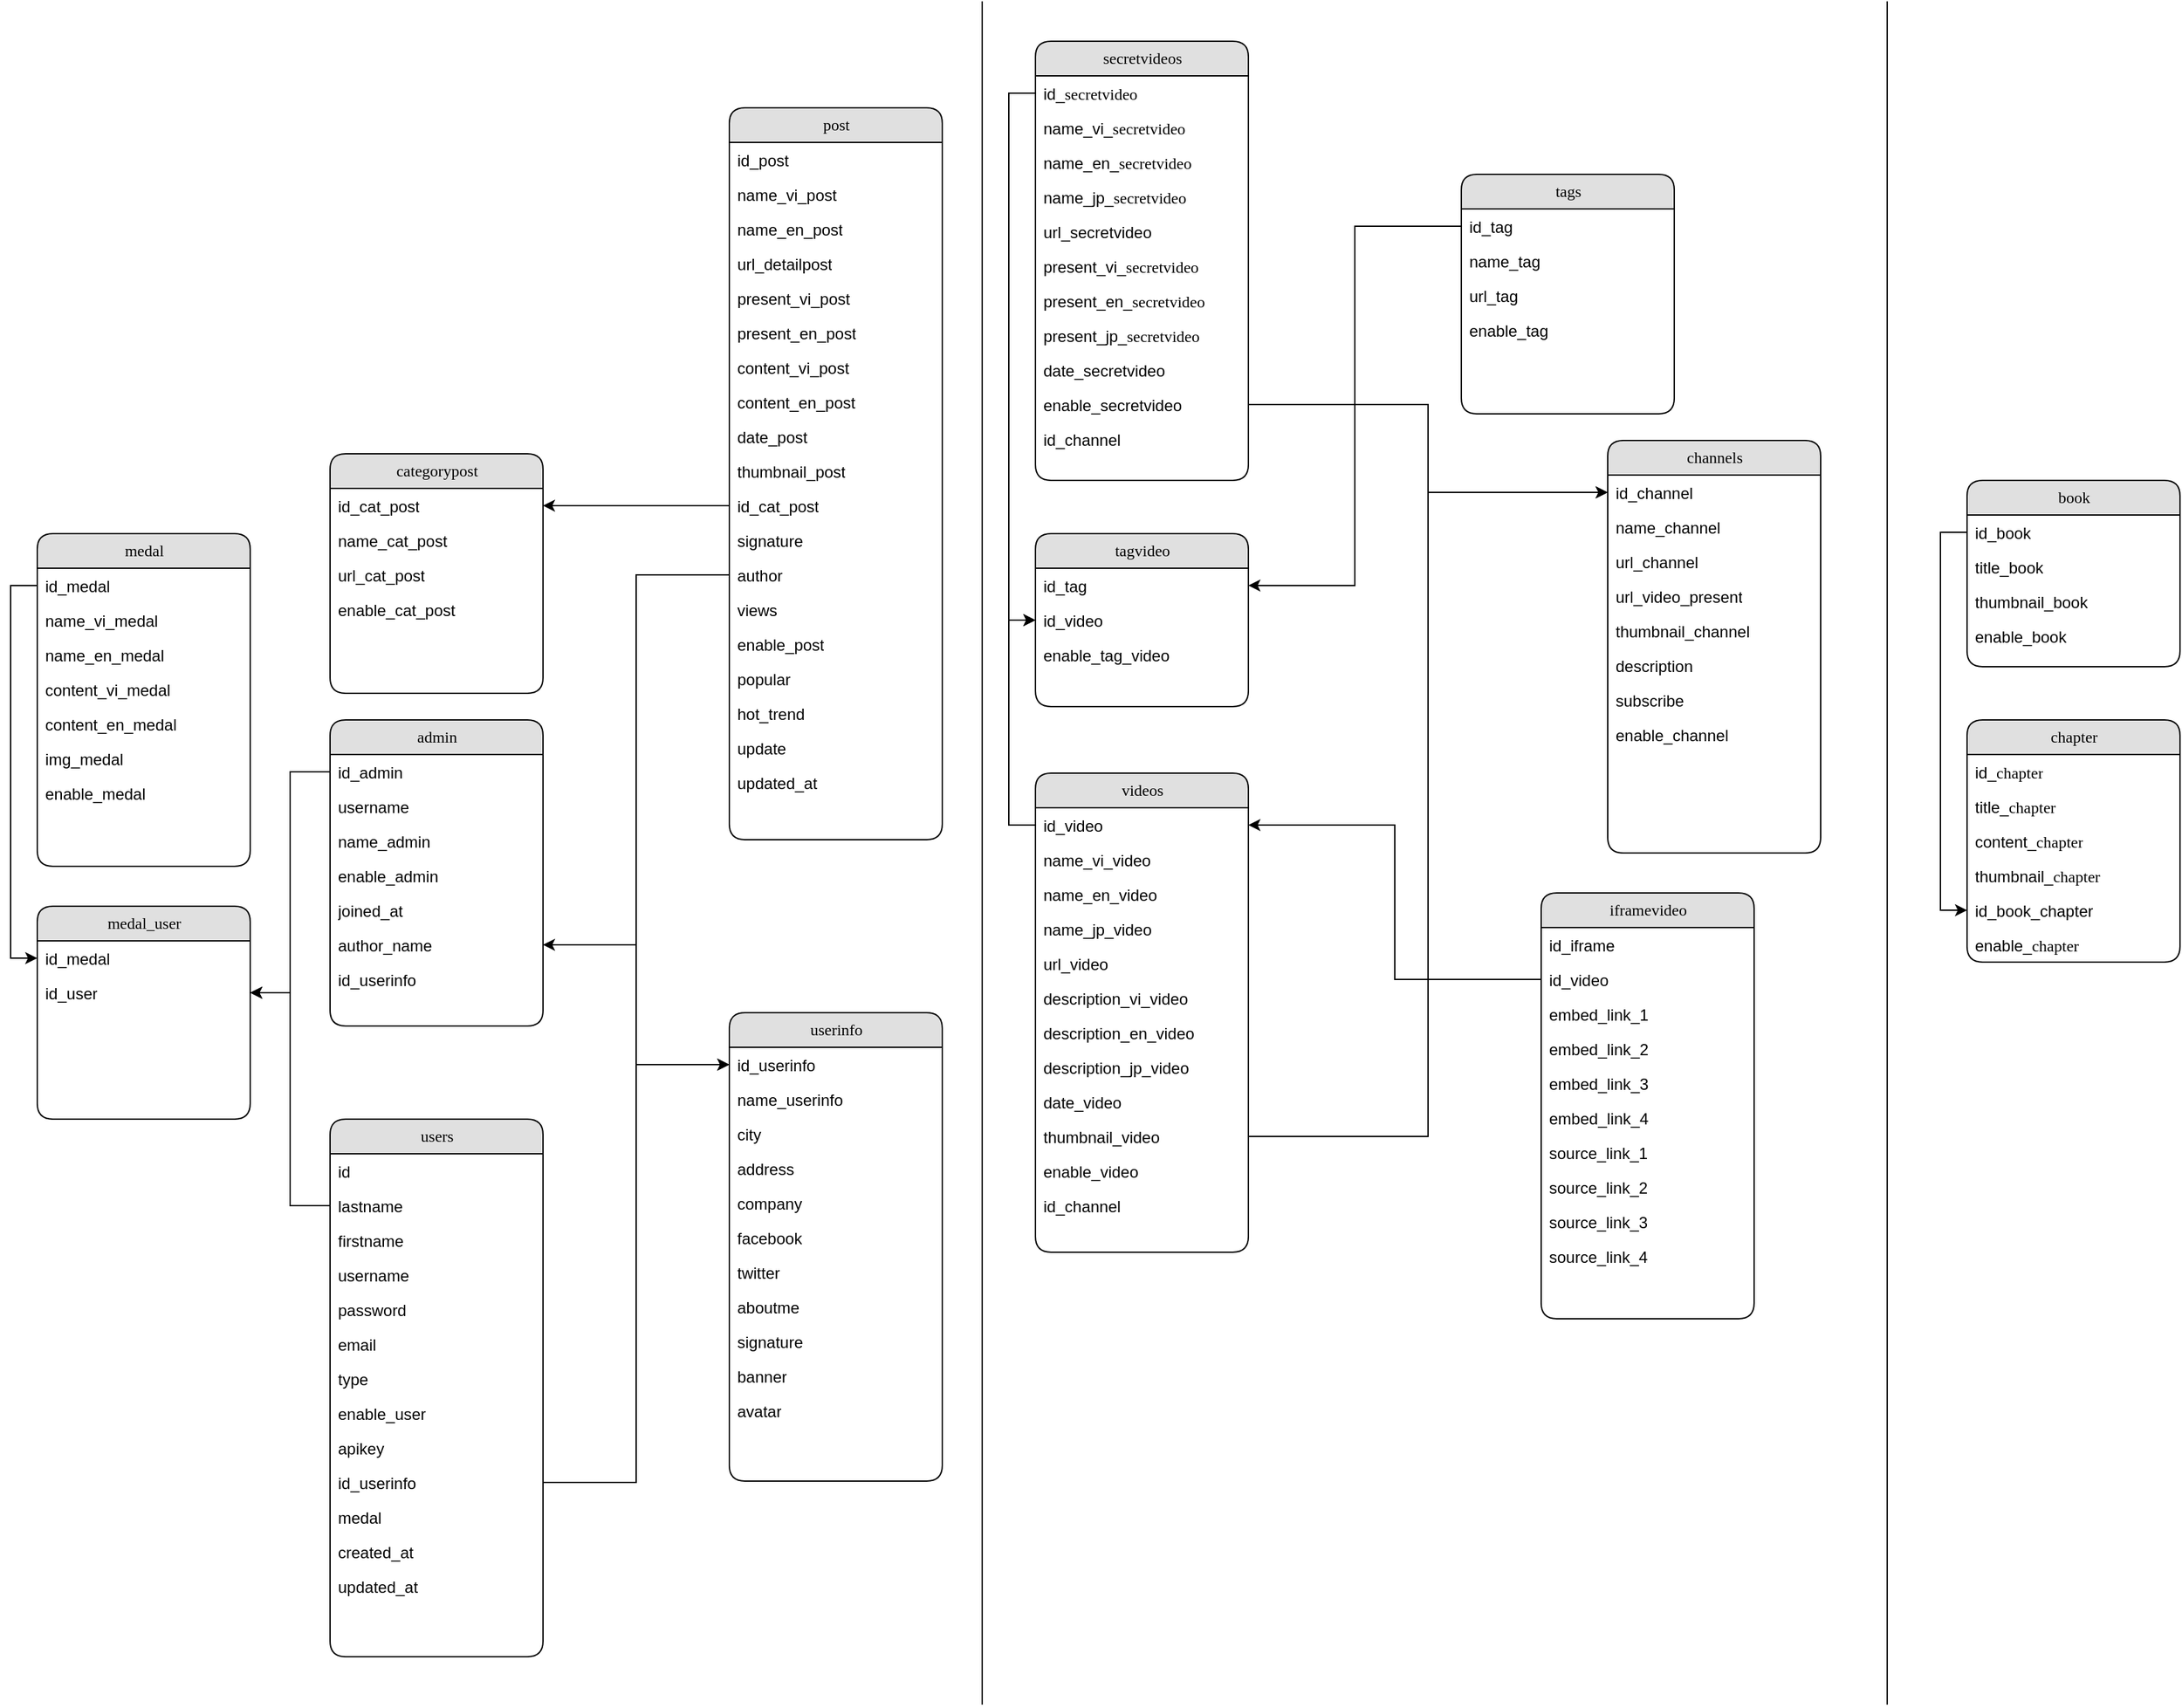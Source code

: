 <mxfile version="14.7.7" type="device"><diagram name="Page-1" id="b520641d-4fe3-3701-9064-5fc419738815"><mxGraphModel dx="2522" dy="1644" grid="1" gridSize="10" guides="1" tooltips="1" connect="1" arrows="1" fold="1" page="1" pageScale="1" pageWidth="1100" pageHeight="850" background="#ffffff" math="0" shadow="0"><root><mxCell id="0"/><mxCell id="1" parent="0"/><mxCell id="21ea969265ad0168-6" value="users" style="swimlane;html=1;fontStyle=0;childLayout=stackLayout;horizontal=1;startSize=26;fillColor=#e0e0e0;horizontalStack=0;resizeParent=1;resizeLast=0;collapsible=1;marginBottom=0;swimlaneFillColor=#ffffff;align=center;rounded=1;shadow=0;comic=0;labelBackgroundColor=none;strokeWidth=1;fontFamily=Verdana;fontSize=12" parent="1" vertex="1"><mxGeometry x="-130" y="480" width="160" height="404" as="geometry"/></mxCell><mxCell id="21ea969265ad0168-7" value="id" style="text;html=1;strokeColor=none;fillColor=none;spacingLeft=4;spacingRight=4;whiteSpace=wrap;overflow=hidden;rotatable=0;points=[[0,0.5],[1,0.5]];portConstraint=eastwest;" parent="21ea969265ad0168-6" vertex="1"><mxGeometry y="26" width="160" height="26" as="geometry"/></mxCell><mxCell id="21ea969265ad0168-8" value="lastname" style="text;html=1;strokeColor=none;fillColor=none;spacingLeft=4;spacingRight=4;whiteSpace=wrap;overflow=hidden;rotatable=0;points=[[0,0.5],[1,0.5]];portConstraint=eastwest;" parent="21ea969265ad0168-6" vertex="1"><mxGeometry y="52" width="160" height="26" as="geometry"/></mxCell><mxCell id="dvRxzQovtrMJpuhi-hG0-1" value="firstname" style="text;html=1;strokeColor=none;fillColor=none;spacingLeft=4;spacingRight=4;whiteSpace=wrap;overflow=hidden;rotatable=0;points=[[0,0.5],[1,0.5]];portConstraint=eastwest;" parent="21ea969265ad0168-6" vertex="1"><mxGeometry y="78" width="160" height="26" as="geometry"/></mxCell><mxCell id="21ea969265ad0168-9" value="username" style="text;html=1;strokeColor=none;fillColor=none;spacingLeft=4;spacingRight=4;whiteSpace=wrap;overflow=hidden;rotatable=0;points=[[0,0.5],[1,0.5]];portConstraint=eastwest;" parent="21ea969265ad0168-6" vertex="1"><mxGeometry y="104" width="160" height="26" as="geometry"/></mxCell><mxCell id="-V7a7IXMcD4XXnNuLECk-5" value="password" style="text;html=1;strokeColor=none;fillColor=none;spacingLeft=4;spacingRight=4;whiteSpace=wrap;overflow=hidden;rotatable=0;points=[[0,0.5],[1,0.5]];portConstraint=eastwest;" parent="21ea969265ad0168-6" vertex="1"><mxGeometry y="130" width="160" height="26" as="geometry"/></mxCell><mxCell id="lbWkbmRzkUKw6PdYv9ot-1" value="email" style="text;html=1;strokeColor=none;fillColor=none;spacingLeft=4;spacingRight=4;whiteSpace=wrap;overflow=hidden;rotatable=0;points=[[0,0.5],[1,0.5]];portConstraint=eastwest;" parent="21ea969265ad0168-6" vertex="1"><mxGeometry y="156" width="160" height="26" as="geometry"/></mxCell><mxCell id="lbWkbmRzkUKw6PdYv9ot-2" value="type" style="text;html=1;strokeColor=none;fillColor=none;spacingLeft=4;spacingRight=4;whiteSpace=wrap;overflow=hidden;rotatable=0;points=[[0,0.5],[1,0.5]];portConstraint=eastwest;" parent="21ea969265ad0168-6" vertex="1"><mxGeometry y="182" width="160" height="26" as="geometry"/></mxCell><mxCell id="dvRxzQovtrMJpuhi-hG0-2" value="enable_user" style="text;html=1;strokeColor=none;fillColor=none;spacingLeft=4;spacingRight=4;whiteSpace=wrap;overflow=hidden;rotatable=0;points=[[0,0.5],[1,0.5]];portConstraint=eastwest;" parent="21ea969265ad0168-6" vertex="1"><mxGeometry y="208" width="160" height="26" as="geometry"/></mxCell><mxCell id="lbWkbmRzkUKw6PdYv9ot-5" value="apikey" style="text;html=1;strokeColor=none;fillColor=none;spacingLeft=4;spacingRight=4;whiteSpace=wrap;overflow=hidden;rotatable=0;points=[[0,0.5],[1,0.5]];portConstraint=eastwest;" parent="21ea969265ad0168-6" vertex="1"><mxGeometry y="234" width="160" height="26" as="geometry"/></mxCell><mxCell id="dvRxzQovtrMJpuhi-hG0-70" value="id_userinfo" style="text;html=1;strokeColor=none;fillColor=none;spacingLeft=4;spacingRight=4;whiteSpace=wrap;overflow=hidden;rotatable=0;points=[[0,0.5],[1,0.5]];portConstraint=eastwest;" parent="21ea969265ad0168-6" vertex="1"><mxGeometry y="260" width="160" height="26" as="geometry"/></mxCell><mxCell id="dvRxzQovtrMJpuhi-hG0-11" value="medal" style="text;html=1;strokeColor=none;fillColor=none;spacingLeft=4;spacingRight=4;whiteSpace=wrap;overflow=hidden;rotatable=0;points=[[0,0.5],[1,0.5]];portConstraint=eastwest;" parent="21ea969265ad0168-6" vertex="1"><mxGeometry y="286" width="160" height="26" as="geometry"/></mxCell><mxCell id="dvRxzQovtrMJpuhi-hG0-12" value="created_at" style="text;html=1;strokeColor=none;fillColor=none;spacingLeft=4;spacingRight=4;whiteSpace=wrap;overflow=hidden;rotatable=0;points=[[0,0.5],[1,0.5]];portConstraint=eastwest;" parent="21ea969265ad0168-6" vertex="1"><mxGeometry y="312" width="160" height="26" as="geometry"/></mxCell><mxCell id="dvRxzQovtrMJpuhi-hG0-13" value="updated_at" style="text;html=1;strokeColor=none;fillColor=none;spacingLeft=4;spacingRight=4;whiteSpace=wrap;overflow=hidden;rotatable=0;points=[[0,0.5],[1,0.5]];portConstraint=eastwest;" parent="21ea969265ad0168-6" vertex="1"><mxGeometry y="338" width="160" height="26" as="geometry"/></mxCell><mxCell id="21ea969265ad0168-10" value="categorypost" style="swimlane;html=1;fontStyle=0;childLayout=stackLayout;horizontal=1;startSize=26;fillColor=#e0e0e0;horizontalStack=0;resizeParent=1;resizeLast=0;collapsible=1;marginBottom=0;swimlaneFillColor=#ffffff;align=center;rounded=1;shadow=0;comic=0;labelBackgroundColor=none;strokeWidth=1;fontFamily=Verdana;fontSize=12" parent="1" vertex="1"><mxGeometry x="-130" y="-20" width="160" height="180" as="geometry"/></mxCell><mxCell id="21ea969265ad0168-11" value="id_cat_post" style="text;html=1;strokeColor=none;fillColor=none;spacingLeft=4;spacingRight=4;whiteSpace=wrap;overflow=hidden;rotatable=0;points=[[0,0.5],[1,0.5]];portConstraint=eastwest;" parent="21ea969265ad0168-10" vertex="1"><mxGeometry y="26" width="160" height="26" as="geometry"/></mxCell><mxCell id="21ea969265ad0168-12" value="name_cat_post" style="text;html=1;strokeColor=none;fillColor=none;spacingLeft=4;spacingRight=4;whiteSpace=wrap;overflow=hidden;rotatable=0;points=[[0,0.5],[1,0.5]];portConstraint=eastwest;" parent="21ea969265ad0168-10" vertex="1"><mxGeometry y="52" width="160" height="26" as="geometry"/></mxCell><mxCell id="lbWkbmRzkUKw6PdYv9ot-7" value="url_cat_post" style="text;html=1;strokeColor=none;fillColor=none;spacingLeft=4;spacingRight=4;whiteSpace=wrap;overflow=hidden;rotatable=0;points=[[0,0.5],[1,0.5]];portConstraint=eastwest;" parent="21ea969265ad0168-10" vertex="1"><mxGeometry y="78" width="160" height="26" as="geometry"/></mxCell><mxCell id="lbWkbmRzkUKw6PdYv9ot-9" value="enable_cat_post" style="text;html=1;strokeColor=none;fillColor=none;spacingLeft=4;spacingRight=4;whiteSpace=wrap;overflow=hidden;rotatable=0;points=[[0,0.5],[1,0.5]];portConstraint=eastwest;" parent="21ea969265ad0168-10" vertex="1"><mxGeometry y="104" width="160" height="26" as="geometry"/></mxCell><mxCell id="21ea969265ad0168-18" value="post" style="swimlane;html=1;fontStyle=0;childLayout=stackLayout;horizontal=1;startSize=26;fillColor=#e0e0e0;horizontalStack=0;resizeParent=1;resizeLast=0;collapsible=1;marginBottom=0;swimlaneFillColor=#ffffff;align=center;rounded=1;shadow=0;comic=0;labelBackgroundColor=none;strokeWidth=1;fontFamily=Verdana;fontSize=12" parent="1" vertex="1"><mxGeometry x="170" y="-280" width="160" height="550" as="geometry"/></mxCell><mxCell id="21ea969265ad0168-19" value="id_post" style="text;html=1;strokeColor=none;fillColor=none;spacingLeft=4;spacingRight=4;whiteSpace=wrap;overflow=hidden;rotatable=0;points=[[0,0.5],[1,0.5]];portConstraint=eastwest;" parent="21ea969265ad0168-18" vertex="1"><mxGeometry y="26" width="160" height="26" as="geometry"/></mxCell><mxCell id="21ea969265ad0168-20" value="name_vi_post" style="text;html=1;strokeColor=none;fillColor=none;spacingLeft=4;spacingRight=4;whiteSpace=wrap;overflow=hidden;rotatable=0;points=[[0,0.5],[1,0.5]];portConstraint=eastwest;" parent="21ea969265ad0168-18" vertex="1"><mxGeometry y="52" width="160" height="26" as="geometry"/></mxCell><mxCell id="21ea969265ad0168-51" value="name_en_post" style="text;html=1;strokeColor=none;fillColor=none;spacingLeft=4;spacingRight=4;whiteSpace=wrap;overflow=hidden;rotatable=0;points=[[0,0.5],[1,0.5]];portConstraint=eastwest;" parent="21ea969265ad0168-18" vertex="1"><mxGeometry y="78" width="160" height="26" as="geometry"/></mxCell><mxCell id="21ea969265ad0168-21" value="url_detailpost" style="text;html=1;strokeColor=none;fillColor=none;spacingLeft=4;spacingRight=4;whiteSpace=wrap;overflow=hidden;rotatable=0;points=[[0,0.5],[1,0.5]];portConstraint=eastwest;" parent="21ea969265ad0168-18" vertex="1"><mxGeometry y="104" width="160" height="26" as="geometry"/></mxCell><mxCell id="reqG4p-HJ3clz1UAIsF8-15" value="present_vi_post" style="text;html=1;strokeColor=none;fillColor=none;spacingLeft=4;spacingRight=4;whiteSpace=wrap;overflow=hidden;rotatable=0;points=[[0,0.5],[1,0.5]];portConstraint=eastwest;" parent="21ea969265ad0168-18" vertex="1"><mxGeometry y="130" width="160" height="26" as="geometry"/></mxCell><mxCell id="dvRxzQovtrMJpuhi-hG0-14" value="present_en_post" style="text;html=1;strokeColor=none;fillColor=none;spacingLeft=4;spacingRight=4;whiteSpace=wrap;overflow=hidden;rotatable=0;points=[[0,0.5],[1,0.5]];portConstraint=eastwest;" parent="21ea969265ad0168-18" vertex="1"><mxGeometry y="156" width="160" height="26" as="geometry"/></mxCell><mxCell id="dvRxzQovtrMJpuhi-hG0-15" value="content_vi_post" style="text;html=1;strokeColor=none;fillColor=none;spacingLeft=4;spacingRight=4;whiteSpace=wrap;overflow=hidden;rotatable=0;points=[[0,0.5],[1,0.5]];portConstraint=eastwest;" parent="21ea969265ad0168-18" vertex="1"><mxGeometry y="182" width="160" height="26" as="geometry"/></mxCell><mxCell id="dvRxzQovtrMJpuhi-hG0-16" value="content_en_post" style="text;html=1;strokeColor=none;fillColor=none;spacingLeft=4;spacingRight=4;whiteSpace=wrap;overflow=hidden;rotatable=0;points=[[0,0.5],[1,0.5]];portConstraint=eastwest;" parent="21ea969265ad0168-18" vertex="1"><mxGeometry y="208" width="160" height="26" as="geometry"/></mxCell><mxCell id="dvRxzQovtrMJpuhi-hG0-17" value="date_post" style="text;html=1;strokeColor=none;fillColor=none;spacingLeft=4;spacingRight=4;whiteSpace=wrap;overflow=hidden;rotatable=0;points=[[0,0.5],[1,0.5]];portConstraint=eastwest;" parent="21ea969265ad0168-18" vertex="1"><mxGeometry y="234" width="160" height="26" as="geometry"/></mxCell><mxCell id="dvRxzQovtrMJpuhi-hG0-18" value="thumbnail_post" style="text;html=1;strokeColor=none;fillColor=none;spacingLeft=4;spacingRight=4;whiteSpace=wrap;overflow=hidden;rotatable=0;points=[[0,0.5],[1,0.5]];portConstraint=eastwest;" parent="21ea969265ad0168-18" vertex="1"><mxGeometry y="260" width="160" height="26" as="geometry"/></mxCell><mxCell id="dvRxzQovtrMJpuhi-hG0-19" value="id_cat_post" style="text;html=1;strokeColor=none;fillColor=none;spacingLeft=4;spacingRight=4;whiteSpace=wrap;overflow=hidden;rotatable=0;points=[[0,0.5],[1,0.5]];portConstraint=eastwest;" parent="21ea969265ad0168-18" vertex="1"><mxGeometry y="286" width="160" height="26" as="geometry"/></mxCell><mxCell id="dvRxzQovtrMJpuhi-hG0-20" value="signature" style="text;html=1;strokeColor=none;fillColor=none;spacingLeft=4;spacingRight=4;whiteSpace=wrap;overflow=hidden;rotatable=0;points=[[0,0.5],[1,0.5]];portConstraint=eastwest;" parent="21ea969265ad0168-18" vertex="1"><mxGeometry y="312" width="160" height="26" as="geometry"/></mxCell><mxCell id="dvRxzQovtrMJpuhi-hG0-21" value="author" style="text;html=1;strokeColor=none;fillColor=none;spacingLeft=4;spacingRight=4;whiteSpace=wrap;overflow=hidden;rotatable=0;points=[[0,0.5],[1,0.5]];portConstraint=eastwest;" parent="21ea969265ad0168-18" vertex="1"><mxGeometry y="338" width="160" height="26" as="geometry"/></mxCell><mxCell id="dvRxzQovtrMJpuhi-hG0-22" value="views" style="text;html=1;strokeColor=none;fillColor=none;spacingLeft=4;spacingRight=4;whiteSpace=wrap;overflow=hidden;rotatable=0;points=[[0,0.5],[1,0.5]];portConstraint=eastwest;" parent="21ea969265ad0168-18" vertex="1"><mxGeometry y="364" width="160" height="26" as="geometry"/></mxCell><mxCell id="dvRxzQovtrMJpuhi-hG0-23" value="enable_post" style="text;html=1;strokeColor=none;fillColor=none;spacingLeft=4;spacingRight=4;whiteSpace=wrap;overflow=hidden;rotatable=0;points=[[0,0.5],[1,0.5]];portConstraint=eastwest;" parent="21ea969265ad0168-18" vertex="1"><mxGeometry y="390" width="160" height="26" as="geometry"/></mxCell><mxCell id="dvRxzQovtrMJpuhi-hG0-24" value="popular" style="text;html=1;strokeColor=none;fillColor=none;spacingLeft=4;spacingRight=4;whiteSpace=wrap;overflow=hidden;rotatable=0;points=[[0,0.5],[1,0.5]];portConstraint=eastwest;" parent="21ea969265ad0168-18" vertex="1"><mxGeometry y="416" width="160" height="26" as="geometry"/></mxCell><mxCell id="dvRxzQovtrMJpuhi-hG0-25" value="hot_trend" style="text;html=1;strokeColor=none;fillColor=none;spacingLeft=4;spacingRight=4;whiteSpace=wrap;overflow=hidden;rotatable=0;points=[[0,0.5],[1,0.5]];portConstraint=eastwest;" parent="21ea969265ad0168-18" vertex="1"><mxGeometry y="442" width="160" height="26" as="geometry"/></mxCell><mxCell id="dvRxzQovtrMJpuhi-hG0-26" value="update" style="text;html=1;strokeColor=none;fillColor=none;spacingLeft=4;spacingRight=4;whiteSpace=wrap;overflow=hidden;rotatable=0;points=[[0,0.5],[1,0.5]];portConstraint=eastwest;" parent="21ea969265ad0168-18" vertex="1"><mxGeometry y="468" width="160" height="26" as="geometry"/></mxCell><mxCell id="dvRxzQovtrMJpuhi-hG0-28" value="updated_at" style="text;html=1;strokeColor=none;fillColor=none;spacingLeft=4;spacingRight=4;whiteSpace=wrap;overflow=hidden;rotatable=0;points=[[0,0.5],[1,0.5]];portConstraint=eastwest;" parent="21ea969265ad0168-18" vertex="1"><mxGeometry y="494" width="160" height="26" as="geometry"/></mxCell><mxCell id="21ea969265ad0168-22" value="tags" style="swimlane;html=1;fontStyle=0;childLayout=stackLayout;horizontal=1;startSize=26;fillColor=#e0e0e0;horizontalStack=0;resizeParent=1;resizeLast=0;collapsible=1;marginBottom=0;swimlaneFillColor=#ffffff;align=center;rounded=1;shadow=0;comic=0;labelBackgroundColor=none;strokeWidth=1;fontFamily=Verdana;fontSize=12" parent="1" vertex="1"><mxGeometry x="720" y="-230" width="160" height="180" as="geometry"/></mxCell><mxCell id="21ea969265ad0168-23" value="id_tag" style="text;html=1;strokeColor=none;fillColor=none;spacingLeft=4;spacingRight=4;whiteSpace=wrap;overflow=hidden;rotatable=0;points=[[0,0.5],[1,0.5]];portConstraint=eastwest;" parent="21ea969265ad0168-22" vertex="1"><mxGeometry y="26" width="160" height="26" as="geometry"/></mxCell><mxCell id="21ea969265ad0168-24" value="name_tag" style="text;html=1;strokeColor=none;fillColor=none;spacingLeft=4;spacingRight=4;whiteSpace=wrap;overflow=hidden;rotatable=0;points=[[0,0.5],[1,0.5]];portConstraint=eastwest;" parent="21ea969265ad0168-22" vertex="1"><mxGeometry y="52" width="160" height="26" as="geometry"/></mxCell><mxCell id="dvRxzQovtrMJpuhi-hG0-119" value="url_tag" style="text;html=1;strokeColor=none;fillColor=none;spacingLeft=4;spacingRight=4;whiteSpace=wrap;overflow=hidden;rotatable=0;points=[[0,0.5],[1,0.5]];portConstraint=eastwest;" parent="21ea969265ad0168-22" vertex="1"><mxGeometry y="78" width="160" height="26" as="geometry"/></mxCell><mxCell id="reqG4p-HJ3clz1UAIsF8-1" value="enable_tag" style="text;html=1;strokeColor=none;fillColor=none;spacingLeft=4;spacingRight=4;whiteSpace=wrap;overflow=hidden;rotatable=0;points=[[0,0.5],[1,0.5]];portConstraint=eastwest;" parent="21ea969265ad0168-22" vertex="1"><mxGeometry y="104" width="160" height="26" as="geometry"/></mxCell><mxCell id="reqG4p-HJ3clz1UAIsF8-8" value="channels" style="swimlane;html=1;fontStyle=0;childLayout=stackLayout;horizontal=1;startSize=26;fillColor=#e0e0e0;horizontalStack=0;resizeParent=1;resizeLast=0;collapsible=1;marginBottom=0;swimlaneFillColor=#ffffff;align=center;rounded=1;shadow=0;comic=0;labelBackgroundColor=none;strokeWidth=1;fontFamily=Verdana;fontSize=12" parent="1" vertex="1"><mxGeometry x="830" y="-30" width="160" height="310" as="geometry"/></mxCell><mxCell id="reqG4p-HJ3clz1UAIsF8-9" value="id_channel" style="text;html=1;strokeColor=none;fillColor=none;spacingLeft=4;spacingRight=4;whiteSpace=wrap;overflow=hidden;rotatable=0;points=[[0,0.5],[1,0.5]];portConstraint=eastwest;" parent="reqG4p-HJ3clz1UAIsF8-8" vertex="1"><mxGeometry y="26" width="160" height="26" as="geometry"/></mxCell><mxCell id="reqG4p-HJ3clz1UAIsF8-10" value="name_channel" style="text;html=1;strokeColor=none;fillColor=none;spacingLeft=4;spacingRight=4;whiteSpace=wrap;overflow=hidden;rotatable=0;points=[[0,0.5],[1,0.5]];portConstraint=eastwest;" parent="reqG4p-HJ3clz1UAIsF8-8" vertex="1"><mxGeometry y="52" width="160" height="26" as="geometry"/></mxCell><mxCell id="reqG4p-HJ3clz1UAIsF8-11" value="url_channel" style="text;html=1;strokeColor=none;fillColor=none;spacingLeft=4;spacingRight=4;whiteSpace=wrap;overflow=hidden;rotatable=0;points=[[0,0.5],[1,0.5]];portConstraint=eastwest;" parent="reqG4p-HJ3clz1UAIsF8-8" vertex="1"><mxGeometry y="78" width="160" height="26" as="geometry"/></mxCell><mxCell id="reqG4p-HJ3clz1UAIsF8-12" value="url_video_present" style="text;html=1;strokeColor=none;fillColor=none;spacingLeft=4;spacingRight=4;whiteSpace=wrap;overflow=hidden;rotatable=0;points=[[0,0.5],[1,0.5]];portConstraint=eastwest;" parent="reqG4p-HJ3clz1UAIsF8-8" vertex="1"><mxGeometry y="104" width="160" height="26" as="geometry"/></mxCell><mxCell id="reqG4p-HJ3clz1UAIsF8-23" value="thumbnail_channel" style="text;html=1;strokeColor=none;fillColor=none;spacingLeft=4;spacingRight=4;whiteSpace=wrap;overflow=hidden;rotatable=0;points=[[0,0.5],[1,0.5]];portConstraint=eastwest;" parent="reqG4p-HJ3clz1UAIsF8-8" vertex="1"><mxGeometry y="130" width="160" height="26" as="geometry"/></mxCell><mxCell id="dvRxzQovtrMJpuhi-hG0-115" value="description" style="text;html=1;strokeColor=none;fillColor=none;spacingLeft=4;spacingRight=4;whiteSpace=wrap;overflow=hidden;rotatable=0;points=[[0,0.5],[1,0.5]];portConstraint=eastwest;" parent="reqG4p-HJ3clz1UAIsF8-8" vertex="1"><mxGeometry y="156" width="160" height="26" as="geometry"/></mxCell><mxCell id="dvRxzQovtrMJpuhi-hG0-116" value="subscribe" style="text;html=1;strokeColor=none;fillColor=none;spacingLeft=4;spacingRight=4;whiteSpace=wrap;overflow=hidden;rotatable=0;points=[[0,0.5],[1,0.5]];portConstraint=eastwest;" parent="reqG4p-HJ3clz1UAIsF8-8" vertex="1"><mxGeometry y="182" width="160" height="26" as="geometry"/></mxCell><mxCell id="dvRxzQovtrMJpuhi-hG0-118" value="enable_channel" style="text;html=1;strokeColor=none;fillColor=none;spacingLeft=4;spacingRight=4;whiteSpace=wrap;overflow=hidden;rotatable=0;points=[[0,0.5],[1,0.5]];portConstraint=eastwest;" parent="reqG4p-HJ3clz1UAIsF8-8" vertex="1"><mxGeometry y="208" width="160" height="26" as="geometry"/></mxCell><mxCell id="dvRxzQovtrMJpuhi-hG0-50" value="admin" style="swimlane;html=1;fontStyle=0;childLayout=stackLayout;horizontal=1;startSize=26;fillColor=#e0e0e0;horizontalStack=0;resizeParent=1;resizeLast=0;collapsible=1;marginBottom=0;swimlaneFillColor=#ffffff;align=center;rounded=1;shadow=0;comic=0;labelBackgroundColor=none;strokeWidth=1;fontFamily=Verdana;fontSize=12" parent="1" vertex="1"><mxGeometry x="-130" y="180" width="160" height="230" as="geometry"/></mxCell><mxCell id="dvRxzQovtrMJpuhi-hG0-51" value="id_admin" style="text;html=1;strokeColor=none;fillColor=none;spacingLeft=4;spacingRight=4;whiteSpace=wrap;overflow=hidden;rotatable=0;points=[[0,0.5],[1,0.5]];portConstraint=eastwest;" parent="dvRxzQovtrMJpuhi-hG0-50" vertex="1"><mxGeometry y="26" width="160" height="26" as="geometry"/></mxCell><mxCell id="dvRxzQovtrMJpuhi-hG0-56" value="username" style="text;html=1;strokeColor=none;fillColor=none;spacingLeft=4;spacingRight=4;whiteSpace=wrap;overflow=hidden;rotatable=0;points=[[0,0.5],[1,0.5]];portConstraint=eastwest;" parent="dvRxzQovtrMJpuhi-hG0-50" vertex="1"><mxGeometry y="52" width="160" height="26" as="geometry"/></mxCell><mxCell id="dvRxzQovtrMJpuhi-hG0-52" value="name_admin" style="text;html=1;strokeColor=none;fillColor=none;spacingLeft=4;spacingRight=4;whiteSpace=wrap;overflow=hidden;rotatable=0;points=[[0,0.5],[1,0.5]];portConstraint=eastwest;" parent="dvRxzQovtrMJpuhi-hG0-50" vertex="1"><mxGeometry y="78" width="160" height="26" as="geometry"/></mxCell><mxCell id="dvRxzQovtrMJpuhi-hG0-53" value="enable_admin" style="text;html=1;strokeColor=none;fillColor=none;spacingLeft=4;spacingRight=4;whiteSpace=wrap;overflow=hidden;rotatable=0;points=[[0,0.5],[1,0.5]];portConstraint=eastwest;" parent="dvRxzQovtrMJpuhi-hG0-50" vertex="1"><mxGeometry y="104" width="160" height="26" as="geometry"/></mxCell><mxCell id="dvRxzQovtrMJpuhi-hG0-54" value="joined_at" style="text;html=1;strokeColor=none;fillColor=none;spacingLeft=4;spacingRight=4;whiteSpace=wrap;overflow=hidden;rotatable=0;points=[[0,0.5],[1,0.5]];portConstraint=eastwest;" parent="dvRxzQovtrMJpuhi-hG0-50" vertex="1"><mxGeometry y="130" width="160" height="26" as="geometry"/></mxCell><mxCell id="dvRxzQovtrMJpuhi-hG0-72" value="author_name" style="text;html=1;strokeColor=none;fillColor=none;spacingLeft=4;spacingRight=4;whiteSpace=wrap;overflow=hidden;rotatable=0;points=[[0,0.5],[1,0.5]];portConstraint=eastwest;" parent="dvRxzQovtrMJpuhi-hG0-50" vertex="1"><mxGeometry y="156" width="160" height="26" as="geometry"/></mxCell><mxCell id="RNhPPZ0QBNg06bOG0_oB-4" value="id_userinfo" style="text;html=1;strokeColor=none;fillColor=none;spacingLeft=4;spacingRight=4;whiteSpace=wrap;overflow=hidden;rotatable=0;points=[[0,0.5],[1,0.5]];portConstraint=eastwest;" parent="dvRxzQovtrMJpuhi-hG0-50" vertex="1"><mxGeometry y="182" width="160" height="26" as="geometry"/></mxCell><mxCell id="dvRxzQovtrMJpuhi-hG0-57" value="userinfo" style="swimlane;html=1;fontStyle=0;childLayout=stackLayout;horizontal=1;startSize=26;fillColor=#e0e0e0;horizontalStack=0;resizeParent=1;resizeLast=0;collapsible=1;marginBottom=0;swimlaneFillColor=#ffffff;align=center;rounded=1;shadow=0;comic=0;labelBackgroundColor=none;strokeWidth=1;fontFamily=Verdana;fontSize=12" parent="1" vertex="1"><mxGeometry x="170" y="400" width="160" height="352" as="geometry"/></mxCell><mxCell id="dvRxzQovtrMJpuhi-hG0-58" value="id_userinfo" style="text;html=1;strokeColor=none;fillColor=none;spacingLeft=4;spacingRight=4;whiteSpace=wrap;overflow=hidden;rotatable=0;points=[[0,0.5],[1,0.5]];portConstraint=eastwest;" parent="dvRxzQovtrMJpuhi-hG0-57" vertex="1"><mxGeometry y="26" width="160" height="26" as="geometry"/></mxCell><mxCell id="dvRxzQovtrMJpuhi-hG0-59" value="name_userinfo" style="text;html=1;strokeColor=none;fillColor=none;spacingLeft=4;spacingRight=4;whiteSpace=wrap;overflow=hidden;rotatable=0;points=[[0,0.5],[1,0.5]];portConstraint=eastwest;" parent="dvRxzQovtrMJpuhi-hG0-57" vertex="1"><mxGeometry y="52" width="160" height="26" as="geometry"/></mxCell><mxCell id="dvRxzQovtrMJpuhi-hG0-60" value="city" style="text;html=1;strokeColor=none;fillColor=none;spacingLeft=4;spacingRight=4;whiteSpace=wrap;overflow=hidden;rotatable=0;points=[[0,0.5],[1,0.5]];portConstraint=eastwest;" parent="dvRxzQovtrMJpuhi-hG0-57" vertex="1"><mxGeometry y="78" width="160" height="26" as="geometry"/></mxCell><mxCell id="dvRxzQovtrMJpuhi-hG0-61" value="address" style="text;html=1;strokeColor=none;fillColor=none;spacingLeft=4;spacingRight=4;whiteSpace=wrap;overflow=hidden;rotatable=0;points=[[0,0.5],[1,0.5]];portConstraint=eastwest;" parent="dvRxzQovtrMJpuhi-hG0-57" vertex="1"><mxGeometry y="104" width="160" height="26" as="geometry"/></mxCell><mxCell id="dvRxzQovtrMJpuhi-hG0-62" value="company" style="text;html=1;strokeColor=none;fillColor=none;spacingLeft=4;spacingRight=4;whiteSpace=wrap;overflow=hidden;rotatable=0;points=[[0,0.5],[1,0.5]];portConstraint=eastwest;" parent="dvRxzQovtrMJpuhi-hG0-57" vertex="1"><mxGeometry y="130" width="160" height="26" as="geometry"/></mxCell><mxCell id="dvRxzQovtrMJpuhi-hG0-5" value="facebook" style="text;html=1;strokeColor=none;fillColor=none;spacingLeft=4;spacingRight=4;whiteSpace=wrap;overflow=hidden;rotatable=0;points=[[0,0.5],[1,0.5]];portConstraint=eastwest;" parent="dvRxzQovtrMJpuhi-hG0-57" vertex="1"><mxGeometry y="156" width="160" height="26" as="geometry"/></mxCell><mxCell id="dvRxzQovtrMJpuhi-hG0-6" value="twitter" style="text;html=1;strokeColor=none;fillColor=none;spacingLeft=4;spacingRight=4;whiteSpace=wrap;overflow=hidden;rotatable=0;points=[[0,0.5],[1,0.5]];portConstraint=eastwest;" parent="dvRxzQovtrMJpuhi-hG0-57" vertex="1"><mxGeometry y="182" width="160" height="26" as="geometry"/></mxCell><mxCell id="dvRxzQovtrMJpuhi-hG0-7" value="aboutme" style="text;html=1;strokeColor=none;fillColor=none;spacingLeft=4;spacingRight=4;whiteSpace=wrap;overflow=hidden;rotatable=0;points=[[0,0.5],[1,0.5]];portConstraint=eastwest;" parent="dvRxzQovtrMJpuhi-hG0-57" vertex="1"><mxGeometry y="208" width="160" height="26" as="geometry"/></mxCell><mxCell id="dvRxzQovtrMJpuhi-hG0-8" value="signature" style="text;html=1;strokeColor=none;fillColor=none;spacingLeft=4;spacingRight=4;whiteSpace=wrap;overflow=hidden;rotatable=0;points=[[0,0.5],[1,0.5]];portConstraint=eastwest;" parent="dvRxzQovtrMJpuhi-hG0-57" vertex="1"><mxGeometry y="234" width="160" height="26" as="geometry"/></mxCell><mxCell id="dvRxzQovtrMJpuhi-hG0-10" value="banner" style="text;html=1;strokeColor=none;fillColor=none;spacingLeft=4;spacingRight=4;whiteSpace=wrap;overflow=hidden;rotatable=0;points=[[0,0.5],[1,0.5]];portConstraint=eastwest;" parent="dvRxzQovtrMJpuhi-hG0-57" vertex="1"><mxGeometry y="260" width="160" height="26" as="geometry"/></mxCell><mxCell id="dvRxzQovtrMJpuhi-hG0-9" value="avatar" style="text;html=1;strokeColor=none;fillColor=none;spacingLeft=4;spacingRight=4;whiteSpace=wrap;overflow=hidden;rotatable=0;points=[[0,0.5],[1,0.5]];portConstraint=eastwest;" parent="dvRxzQovtrMJpuhi-hG0-57" vertex="1"><mxGeometry y="286" width="160" height="26" as="geometry"/></mxCell><mxCell id="dvRxzQovtrMJpuhi-hG0-64" value="videos" style="swimlane;html=1;fontStyle=0;childLayout=stackLayout;horizontal=1;startSize=26;fillColor=#e0e0e0;horizontalStack=0;resizeParent=1;resizeLast=0;collapsible=1;marginBottom=0;swimlaneFillColor=#ffffff;align=center;rounded=1;shadow=0;comic=0;labelBackgroundColor=none;strokeWidth=1;fontFamily=Verdana;fontSize=12" parent="1" vertex="1"><mxGeometry x="400" y="220" width="160" height="360" as="geometry"/></mxCell><mxCell id="dvRxzQovtrMJpuhi-hG0-65" value="id_video" style="text;html=1;strokeColor=none;fillColor=none;spacingLeft=4;spacingRight=4;whiteSpace=wrap;overflow=hidden;rotatable=0;points=[[0,0.5],[1,0.5]];portConstraint=eastwest;" parent="dvRxzQovtrMJpuhi-hG0-64" vertex="1"><mxGeometry y="26" width="160" height="26" as="geometry"/></mxCell><mxCell id="dvRxzQovtrMJpuhi-hG0-66" value="name_vi_video" style="text;html=1;strokeColor=none;fillColor=none;spacingLeft=4;spacingRight=4;whiteSpace=wrap;overflow=hidden;rotatable=0;points=[[0,0.5],[1,0.5]];portConstraint=eastwest;" parent="dvRxzQovtrMJpuhi-hG0-64" vertex="1"><mxGeometry y="52" width="160" height="26" as="geometry"/></mxCell><mxCell id="dvRxzQovtrMJpuhi-hG0-67" value="name_en_video" style="text;html=1;strokeColor=none;fillColor=none;spacingLeft=4;spacingRight=4;whiteSpace=wrap;overflow=hidden;rotatable=0;points=[[0,0.5],[1,0.5]];portConstraint=eastwest;" parent="dvRxzQovtrMJpuhi-hG0-64" vertex="1"><mxGeometry y="78" width="160" height="26" as="geometry"/></mxCell><mxCell id="dvRxzQovtrMJpuhi-hG0-68" value="name_jp_video" style="text;html=1;strokeColor=none;fillColor=none;spacingLeft=4;spacingRight=4;whiteSpace=wrap;overflow=hidden;rotatable=0;points=[[0,0.5],[1,0.5]];portConstraint=eastwest;" parent="dvRxzQovtrMJpuhi-hG0-64" vertex="1"><mxGeometry y="104" width="160" height="26" as="geometry"/></mxCell><mxCell id="dvRxzQovtrMJpuhi-hG0-69" value="url_video" style="text;html=1;strokeColor=none;fillColor=none;spacingLeft=4;spacingRight=4;whiteSpace=wrap;overflow=hidden;rotatable=0;points=[[0,0.5],[1,0.5]];portConstraint=eastwest;" parent="dvRxzQovtrMJpuhi-hG0-64" vertex="1"><mxGeometry y="130" width="160" height="26" as="geometry"/></mxCell><mxCell id="dvRxzQovtrMJpuhi-hG0-76" value="description_vi_video" style="text;html=1;strokeColor=none;fillColor=none;spacingLeft=4;spacingRight=4;whiteSpace=wrap;overflow=hidden;rotatable=0;points=[[0,0.5],[1,0.5]];portConstraint=eastwest;" parent="dvRxzQovtrMJpuhi-hG0-64" vertex="1"><mxGeometry y="156" width="160" height="26" as="geometry"/></mxCell><mxCell id="dvRxzQovtrMJpuhi-hG0-77" value="description_en_video" style="text;html=1;strokeColor=none;fillColor=none;spacingLeft=4;spacingRight=4;whiteSpace=wrap;overflow=hidden;rotatable=0;points=[[0,0.5],[1,0.5]];portConstraint=eastwest;" parent="dvRxzQovtrMJpuhi-hG0-64" vertex="1"><mxGeometry y="182" width="160" height="26" as="geometry"/></mxCell><mxCell id="dvRxzQovtrMJpuhi-hG0-78" value="description_jp_video" style="text;html=1;strokeColor=none;fillColor=none;spacingLeft=4;spacingRight=4;whiteSpace=wrap;overflow=hidden;rotatable=0;points=[[0,0.5],[1,0.5]];portConstraint=eastwest;" parent="dvRxzQovtrMJpuhi-hG0-64" vertex="1"><mxGeometry y="208" width="160" height="26" as="geometry"/></mxCell><mxCell id="3_4MWgIShxyAjJbzgVF2-3" value="date_video" style="text;html=1;strokeColor=none;fillColor=none;spacingLeft=4;spacingRight=4;whiteSpace=wrap;overflow=hidden;rotatable=0;points=[[0,0.5],[1,0.5]];portConstraint=eastwest;" parent="dvRxzQovtrMJpuhi-hG0-64" vertex="1"><mxGeometry y="234" width="160" height="26" as="geometry"/></mxCell><mxCell id="dvRxzQovtrMJpuhi-hG0-110" value="thumbnail_video" style="text;html=1;strokeColor=none;fillColor=none;spacingLeft=4;spacingRight=4;whiteSpace=wrap;overflow=hidden;rotatable=0;points=[[0,0.5],[1,0.5]];portConstraint=eastwest;" parent="dvRxzQovtrMJpuhi-hG0-64" vertex="1"><mxGeometry y="260" width="160" height="26" as="geometry"/></mxCell><mxCell id="kH2Sv96TNZeqaOhbM8iP-1" value="enable_video" style="text;html=1;strokeColor=none;fillColor=none;spacingLeft=4;spacingRight=4;whiteSpace=wrap;overflow=hidden;rotatable=0;points=[[0,0.5],[1,0.5]];portConstraint=eastwest;" vertex="1" parent="dvRxzQovtrMJpuhi-hG0-64"><mxGeometry y="286" width="160" height="26" as="geometry"/></mxCell><mxCell id="kH2Sv96TNZeqaOhbM8iP-2" value="id_channel" style="text;html=1;strokeColor=none;fillColor=none;spacingLeft=4;spacingRight=4;whiteSpace=wrap;overflow=hidden;rotatable=0;points=[[0,0.5],[1,0.5]];portConstraint=eastwest;" vertex="1" parent="dvRxzQovtrMJpuhi-hG0-64"><mxGeometry y="312" width="160" height="26" as="geometry"/></mxCell><mxCell id="dvRxzQovtrMJpuhi-hG0-74" style="edgeStyle=orthogonalEdgeStyle;rounded=0;orthogonalLoop=1;jettySize=auto;html=1;entryX=0;entryY=0.5;entryDx=0;entryDy=0;" parent="1" source="dvRxzQovtrMJpuhi-hG0-70" target="dvRxzQovtrMJpuhi-hG0-58" edge="1"><mxGeometry relative="1" as="geometry"/></mxCell><mxCell id="dvRxzQovtrMJpuhi-hG0-75" style="edgeStyle=orthogonalEdgeStyle;rounded=0;orthogonalLoop=1;jettySize=auto;html=1;entryX=0;entryY=0.5;entryDx=0;entryDy=0;" parent="1" source="dvRxzQovtrMJpuhi-hG0-72" target="dvRxzQovtrMJpuhi-hG0-58" edge="1"><mxGeometry relative="1" as="geometry"/></mxCell><mxCell id="dvRxzQovtrMJpuhi-hG0-80" value="iframevideo" style="swimlane;html=1;fontStyle=0;childLayout=stackLayout;horizontal=1;startSize=26;fillColor=#e0e0e0;horizontalStack=0;resizeParent=1;resizeLast=0;collapsible=1;marginBottom=0;swimlaneFillColor=#ffffff;align=center;rounded=1;shadow=0;comic=0;labelBackgroundColor=none;strokeWidth=1;fontFamily=Verdana;fontSize=12" parent="1" vertex="1"><mxGeometry x="780" y="310" width="160" height="320" as="geometry"/></mxCell><mxCell id="dvRxzQovtrMJpuhi-hG0-81" value="id_iframe" style="text;html=1;strokeColor=none;fillColor=none;spacingLeft=4;spacingRight=4;whiteSpace=wrap;overflow=hidden;rotatable=0;points=[[0,0.5],[1,0.5]];portConstraint=eastwest;" parent="dvRxzQovtrMJpuhi-hG0-80" vertex="1"><mxGeometry y="26" width="160" height="26" as="geometry"/></mxCell><mxCell id="1V8nHaA2Zs_msZ5lOhSp-1" value="id_video" style="text;html=1;strokeColor=none;fillColor=none;spacingLeft=4;spacingRight=4;whiteSpace=wrap;overflow=hidden;rotatable=0;points=[[0,0.5],[1,0.5]];portConstraint=eastwest;" parent="dvRxzQovtrMJpuhi-hG0-80" vertex="1"><mxGeometry y="52" width="160" height="26" as="geometry"/></mxCell><mxCell id="dvRxzQovtrMJpuhi-hG0-82" value="embed_link_1" style="text;html=1;strokeColor=none;fillColor=none;spacingLeft=4;spacingRight=4;whiteSpace=wrap;overflow=hidden;rotatable=0;points=[[0,0.5],[1,0.5]];portConstraint=eastwest;" parent="dvRxzQovtrMJpuhi-hG0-80" vertex="1"><mxGeometry y="78" width="160" height="26" as="geometry"/></mxCell><mxCell id="dvRxzQovtrMJpuhi-hG0-83" value="embed_link_2" style="text;html=1;strokeColor=none;fillColor=none;spacingLeft=4;spacingRight=4;whiteSpace=wrap;overflow=hidden;rotatable=0;points=[[0,0.5],[1,0.5]];portConstraint=eastwest;" parent="dvRxzQovtrMJpuhi-hG0-80" vertex="1"><mxGeometry y="104" width="160" height="26" as="geometry"/></mxCell><mxCell id="dvRxzQovtrMJpuhi-hG0-84" value="embed_link_3" style="text;html=1;strokeColor=none;fillColor=none;spacingLeft=4;spacingRight=4;whiteSpace=wrap;overflow=hidden;rotatable=0;points=[[0,0.5],[1,0.5]];portConstraint=eastwest;" parent="dvRxzQovtrMJpuhi-hG0-80" vertex="1"><mxGeometry y="130" width="160" height="26" as="geometry"/></mxCell><mxCell id="dvRxzQovtrMJpuhi-hG0-85" value="embed_link_4" style="text;html=1;strokeColor=none;fillColor=none;spacingLeft=4;spacingRight=4;whiteSpace=wrap;overflow=hidden;rotatable=0;points=[[0,0.5],[1,0.5]];portConstraint=eastwest;" parent="dvRxzQovtrMJpuhi-hG0-80" vertex="1"><mxGeometry y="156" width="160" height="26" as="geometry"/></mxCell><mxCell id="dvRxzQovtrMJpuhi-hG0-87" value="source_link_1" style="text;html=1;strokeColor=none;fillColor=none;spacingLeft=4;spacingRight=4;whiteSpace=wrap;overflow=hidden;rotatable=0;points=[[0,0.5],[1,0.5]];portConstraint=eastwest;" parent="dvRxzQovtrMJpuhi-hG0-80" vertex="1"><mxGeometry y="182" width="160" height="26" as="geometry"/></mxCell><mxCell id="dvRxzQovtrMJpuhi-hG0-88" value="source_link_2" style="text;html=1;strokeColor=none;fillColor=none;spacingLeft=4;spacingRight=4;whiteSpace=wrap;overflow=hidden;rotatable=0;points=[[0,0.5],[1,0.5]];portConstraint=eastwest;" parent="dvRxzQovtrMJpuhi-hG0-80" vertex="1"><mxGeometry y="208" width="160" height="26" as="geometry"/></mxCell><mxCell id="dvRxzQovtrMJpuhi-hG0-89" value="source_link_3" style="text;html=1;strokeColor=none;fillColor=none;spacingLeft=4;spacingRight=4;whiteSpace=wrap;overflow=hidden;rotatable=0;points=[[0,0.5],[1,0.5]];portConstraint=eastwest;" parent="dvRxzQovtrMJpuhi-hG0-80" vertex="1"><mxGeometry y="234" width="160" height="26" as="geometry"/></mxCell><mxCell id="dvRxzQovtrMJpuhi-hG0-90" value="source_link_4" style="text;html=1;strokeColor=none;fillColor=none;spacingLeft=4;spacingRight=4;whiteSpace=wrap;overflow=hidden;rotatable=0;points=[[0,0.5],[1,0.5]];portConstraint=eastwest;" parent="dvRxzQovtrMJpuhi-hG0-80" vertex="1"><mxGeometry y="260" width="160" height="26" as="geometry"/></mxCell><mxCell id="dvRxzQovtrMJpuhi-hG0-92" value="medal" style="swimlane;html=1;fontStyle=0;childLayout=stackLayout;horizontal=1;startSize=26;fillColor=#e0e0e0;horizontalStack=0;resizeParent=1;resizeLast=0;collapsible=1;marginBottom=0;swimlaneFillColor=#ffffff;align=center;rounded=1;shadow=0;comic=0;labelBackgroundColor=none;strokeWidth=1;fontFamily=Verdana;fontSize=12" parent="1" vertex="1"><mxGeometry x="-350" y="40" width="160" height="250" as="geometry"/></mxCell><mxCell id="dvRxzQovtrMJpuhi-hG0-93" value="id_medal" style="text;html=1;strokeColor=none;fillColor=none;spacingLeft=4;spacingRight=4;whiteSpace=wrap;overflow=hidden;rotatable=0;points=[[0,0.5],[1,0.5]];portConstraint=eastwest;" parent="dvRxzQovtrMJpuhi-hG0-92" vertex="1"><mxGeometry y="26" width="160" height="26" as="geometry"/></mxCell><mxCell id="dvRxzQovtrMJpuhi-hG0-94" value="name_vi_medal" style="text;html=1;strokeColor=none;fillColor=none;spacingLeft=4;spacingRight=4;whiteSpace=wrap;overflow=hidden;rotatable=0;points=[[0,0.5],[1,0.5]];portConstraint=eastwest;" parent="dvRxzQovtrMJpuhi-hG0-92" vertex="1"><mxGeometry y="52" width="160" height="26" as="geometry"/></mxCell><mxCell id="FGfwmXJtyclbe1a6gXo6-1" value="name_en_medal" style="text;html=1;strokeColor=none;fillColor=none;spacingLeft=4;spacingRight=4;whiteSpace=wrap;overflow=hidden;rotatable=0;points=[[0,0.5],[1,0.5]];portConstraint=eastwest;" parent="dvRxzQovtrMJpuhi-hG0-92" vertex="1"><mxGeometry y="78" width="160" height="26" as="geometry"/></mxCell><mxCell id="FGfwmXJtyclbe1a6gXo6-2" value="content_vi_medal" style="text;html=1;strokeColor=none;fillColor=none;spacingLeft=4;spacingRight=4;whiteSpace=wrap;overflow=hidden;rotatable=0;points=[[0,0.5],[1,0.5]];portConstraint=eastwest;" parent="dvRxzQovtrMJpuhi-hG0-92" vertex="1"><mxGeometry y="104" width="160" height="26" as="geometry"/></mxCell><mxCell id="FGfwmXJtyclbe1a6gXo6-3" value="content_en_medal" style="text;html=1;strokeColor=none;fillColor=none;spacingLeft=4;spacingRight=4;whiteSpace=wrap;overflow=hidden;rotatable=0;points=[[0,0.5],[1,0.5]];portConstraint=eastwest;" parent="dvRxzQovtrMJpuhi-hG0-92" vertex="1"><mxGeometry y="130" width="160" height="26" as="geometry"/></mxCell><mxCell id="dvRxzQovtrMJpuhi-hG0-95" value="img_medal" style="text;html=1;strokeColor=none;fillColor=none;spacingLeft=4;spacingRight=4;whiteSpace=wrap;overflow=hidden;rotatable=0;points=[[0,0.5],[1,0.5]];portConstraint=eastwest;" parent="dvRxzQovtrMJpuhi-hG0-92" vertex="1"><mxGeometry y="156" width="160" height="26" as="geometry"/></mxCell><mxCell id="dvRxzQovtrMJpuhi-hG0-96" value="enable_medal" style="text;html=1;strokeColor=none;fillColor=none;spacingLeft=4;spacingRight=4;whiteSpace=wrap;overflow=hidden;rotatable=0;points=[[0,0.5],[1,0.5]];portConstraint=eastwest;" parent="dvRxzQovtrMJpuhi-hG0-92" vertex="1"><mxGeometry y="182" width="160" height="26" as="geometry"/></mxCell><mxCell id="dvRxzQovtrMJpuhi-hG0-98" value="medal_user" style="swimlane;html=1;fontStyle=0;childLayout=stackLayout;horizontal=1;startSize=26;fillColor=#e0e0e0;horizontalStack=0;resizeParent=1;resizeLast=0;collapsible=1;marginBottom=0;swimlaneFillColor=#ffffff;align=center;rounded=1;shadow=0;comic=0;labelBackgroundColor=none;strokeWidth=1;fontFamily=Verdana;fontSize=12" parent="1" vertex="1"><mxGeometry x="-350" y="320" width="160" height="160" as="geometry"/></mxCell><mxCell id="dvRxzQovtrMJpuhi-hG0-99" value="id_medal" style="text;html=1;strokeColor=none;fillColor=none;spacingLeft=4;spacingRight=4;whiteSpace=wrap;overflow=hidden;rotatable=0;points=[[0,0.5],[1,0.5]];portConstraint=eastwest;" parent="dvRxzQovtrMJpuhi-hG0-98" vertex="1"><mxGeometry y="26" width="160" height="26" as="geometry"/></mxCell><mxCell id="dvRxzQovtrMJpuhi-hG0-100" value="id_user" style="text;html=1;strokeColor=none;fillColor=none;spacingLeft=4;spacingRight=4;whiteSpace=wrap;overflow=hidden;rotatable=0;points=[[0,0.5],[1,0.5]];portConstraint=eastwest;" parent="dvRxzQovtrMJpuhi-hG0-98" vertex="1"><mxGeometry y="52" width="160" height="26" as="geometry"/></mxCell><mxCell id="dvRxzQovtrMJpuhi-hG0-104" style="edgeStyle=orthogonalEdgeStyle;rounded=0;orthogonalLoop=1;jettySize=auto;html=1;entryX=1;entryY=0.5;entryDx=0;entryDy=0;" parent="1" source="21ea969265ad0168-8" target="dvRxzQovtrMJpuhi-hG0-100" edge="1"><mxGeometry relative="1" as="geometry"/></mxCell><mxCell id="dvRxzQovtrMJpuhi-hG0-105" style="edgeStyle=orthogonalEdgeStyle;rounded=0;orthogonalLoop=1;jettySize=auto;html=1;" parent="1" source="dvRxzQovtrMJpuhi-hG0-51" target="dvRxzQovtrMJpuhi-hG0-100" edge="1"><mxGeometry relative="1" as="geometry"/></mxCell><mxCell id="dvRxzQovtrMJpuhi-hG0-121" value="tagvideo" style="swimlane;html=1;fontStyle=0;childLayout=stackLayout;horizontal=1;startSize=26;fillColor=#e0e0e0;horizontalStack=0;resizeParent=1;resizeLast=0;collapsible=1;marginBottom=0;swimlaneFillColor=#ffffff;align=center;rounded=1;shadow=0;comic=0;labelBackgroundColor=none;strokeWidth=1;fontFamily=Verdana;fontSize=12" parent="1" vertex="1"><mxGeometry x="400" y="40" width="160" height="130" as="geometry"/></mxCell><mxCell id="dvRxzQovtrMJpuhi-hG0-122" value="id_tag" style="text;html=1;strokeColor=none;fillColor=none;spacingLeft=4;spacingRight=4;whiteSpace=wrap;overflow=hidden;rotatable=0;points=[[0,0.5],[1,0.5]];portConstraint=eastwest;" parent="dvRxzQovtrMJpuhi-hG0-121" vertex="1"><mxGeometry y="26" width="160" height="26" as="geometry"/></mxCell><mxCell id="dvRxzQovtrMJpuhi-hG0-123" value="id_video" style="text;html=1;strokeColor=none;fillColor=none;spacingLeft=4;spacingRight=4;whiteSpace=wrap;overflow=hidden;rotatable=0;points=[[0,0.5],[1,0.5]];portConstraint=eastwest;" parent="dvRxzQovtrMJpuhi-hG0-121" vertex="1"><mxGeometry y="52" width="160" height="26" as="geometry"/></mxCell><mxCell id="dvRxzQovtrMJpuhi-hG0-129" value="enable_tag_video" style="text;html=1;strokeColor=none;fillColor=none;spacingLeft=4;spacingRight=4;whiteSpace=wrap;overflow=hidden;rotatable=0;points=[[0,0.5],[1,0.5]];portConstraint=eastwest;" parent="dvRxzQovtrMJpuhi-hG0-121" vertex="1"><mxGeometry y="78" width="160" height="26" as="geometry"/></mxCell><mxCell id="dvRxzQovtrMJpuhi-hG0-131" style="edgeStyle=orthogonalEdgeStyle;rounded=0;orthogonalLoop=1;jettySize=auto;html=1;entryX=1;entryY=0.5;entryDx=0;entryDy=0;" parent="1" source="21ea969265ad0168-23" target="dvRxzQovtrMJpuhi-hG0-122" edge="1"><mxGeometry relative="1" as="geometry"/></mxCell><mxCell id="dvRxzQovtrMJpuhi-hG0-132" style="edgeStyle=orthogonalEdgeStyle;rounded=0;orthogonalLoop=1;jettySize=auto;html=1;entryX=0;entryY=0.5;entryDx=0;entryDy=0;" parent="1" source="dvRxzQovtrMJpuhi-hG0-65" target="dvRxzQovtrMJpuhi-hG0-123" edge="1"><mxGeometry relative="1" as="geometry"/></mxCell><mxCell id="dvRxzQovtrMJpuhi-hG0-134" style="edgeStyle=orthogonalEdgeStyle;rounded=0;orthogonalLoop=1;jettySize=auto;html=1;entryX=0;entryY=0.5;entryDx=0;entryDy=0;" parent="1" source="dvRxzQovtrMJpuhi-hG0-110" target="reqG4p-HJ3clz1UAIsF8-9" edge="1"><mxGeometry relative="1" as="geometry"/></mxCell><mxCell id="Fg72JXDc22EWhmsZrsws-1" value="secretvideos" style="swimlane;html=1;fontStyle=0;childLayout=stackLayout;horizontal=1;startSize=26;fillColor=#e0e0e0;horizontalStack=0;resizeParent=1;resizeLast=0;collapsible=1;marginBottom=0;swimlaneFillColor=#ffffff;align=center;rounded=1;shadow=0;comic=0;labelBackgroundColor=none;strokeWidth=1;fontFamily=Verdana;fontSize=12" parent="1" vertex="1"><mxGeometry x="400" y="-330" width="160" height="330" as="geometry"/></mxCell><mxCell id="Fg72JXDc22EWhmsZrsws-2" value="id_&lt;span style=&quot;font-family: &amp;#34;verdana&amp;#34; ; text-align: center&quot;&gt;secretvideo&lt;/span&gt;" style="text;html=1;strokeColor=none;fillColor=none;spacingLeft=4;spacingRight=4;whiteSpace=wrap;overflow=hidden;rotatable=0;points=[[0,0.5],[1,0.5]];portConstraint=eastwest;" parent="Fg72JXDc22EWhmsZrsws-1" vertex="1"><mxGeometry y="26" width="160" height="26" as="geometry"/></mxCell><mxCell id="Fg72JXDc22EWhmsZrsws-3" value="name_vi_&lt;span style=&quot;font-family: &amp;#34;verdana&amp;#34; ; text-align: center&quot;&gt;secretvideo&lt;/span&gt;" style="text;html=1;strokeColor=none;fillColor=none;spacingLeft=4;spacingRight=4;whiteSpace=wrap;overflow=hidden;rotatable=0;points=[[0,0.5],[1,0.5]];portConstraint=eastwest;" parent="Fg72JXDc22EWhmsZrsws-1" vertex="1"><mxGeometry y="52" width="160" height="26" as="geometry"/></mxCell><mxCell id="Fg72JXDc22EWhmsZrsws-4" value="name_en_&lt;span style=&quot;font-family: &amp;#34;verdana&amp;#34; ; text-align: center&quot;&gt;secretvideo&lt;/span&gt;" style="text;html=1;strokeColor=none;fillColor=none;spacingLeft=4;spacingRight=4;whiteSpace=wrap;overflow=hidden;rotatable=0;points=[[0,0.5],[1,0.5]];portConstraint=eastwest;" parent="Fg72JXDc22EWhmsZrsws-1" vertex="1"><mxGeometry y="78" width="160" height="26" as="geometry"/></mxCell><mxCell id="Fg72JXDc22EWhmsZrsws-5" value="name_jp_&lt;span style=&quot;font-family: &amp;#34;verdana&amp;#34; ; text-align: center&quot;&gt;secretvideo&lt;/span&gt;" style="text;html=1;strokeColor=none;fillColor=none;spacingLeft=4;spacingRight=4;whiteSpace=wrap;overflow=hidden;rotatable=0;points=[[0,0.5],[1,0.5]];portConstraint=eastwest;" parent="Fg72JXDc22EWhmsZrsws-1" vertex="1"><mxGeometry y="104" width="160" height="26" as="geometry"/></mxCell><mxCell id="Fg72JXDc22EWhmsZrsws-6" value="url_secretvideo" style="text;html=1;strokeColor=none;fillColor=none;spacingLeft=4;spacingRight=4;whiteSpace=wrap;overflow=hidden;rotatable=0;points=[[0,0.5],[1,0.5]];portConstraint=eastwest;" parent="Fg72JXDc22EWhmsZrsws-1" vertex="1"><mxGeometry y="130" width="160" height="26" as="geometry"/></mxCell><mxCell id="Fg72JXDc22EWhmsZrsws-7" value="present_vi_&lt;span style=&quot;font-family: &amp;#34;verdana&amp;#34; ; text-align: center&quot;&gt;secretvideo&lt;/span&gt;" style="text;html=1;strokeColor=none;fillColor=none;spacingLeft=4;spacingRight=4;whiteSpace=wrap;overflow=hidden;rotatable=0;points=[[0,0.5],[1,0.5]];portConstraint=eastwest;" parent="Fg72JXDc22EWhmsZrsws-1" vertex="1"><mxGeometry y="156" width="160" height="26" as="geometry"/></mxCell><mxCell id="Fg72JXDc22EWhmsZrsws-8" value="present_en_&lt;span style=&quot;font-family: &amp;#34;verdana&amp;#34; ; text-align: center&quot;&gt;secretvideo&lt;/span&gt;" style="text;html=1;strokeColor=none;fillColor=none;spacingLeft=4;spacingRight=4;whiteSpace=wrap;overflow=hidden;rotatable=0;points=[[0,0.5],[1,0.5]];portConstraint=eastwest;" parent="Fg72JXDc22EWhmsZrsws-1" vertex="1"><mxGeometry y="182" width="160" height="26" as="geometry"/></mxCell><mxCell id="Fg72JXDc22EWhmsZrsws-9" value="present_jp_&lt;span style=&quot;font-family: &amp;#34;verdana&amp;#34; ; text-align: center&quot;&gt;secretvideo&lt;/span&gt;" style="text;html=1;strokeColor=none;fillColor=none;spacingLeft=4;spacingRight=4;whiteSpace=wrap;overflow=hidden;rotatable=0;points=[[0,0.5],[1,0.5]];portConstraint=eastwest;" parent="Fg72JXDc22EWhmsZrsws-1" vertex="1"><mxGeometry y="208" width="160" height="26" as="geometry"/></mxCell><mxCell id="3_4MWgIShxyAjJbzgVF2-2" value="date_secretvideo" style="text;html=1;strokeColor=none;fillColor=none;spacingLeft=4;spacingRight=4;whiteSpace=wrap;overflow=hidden;rotatable=0;points=[[0,0.5],[1,0.5]];portConstraint=eastwest;" parent="Fg72JXDc22EWhmsZrsws-1" vertex="1"><mxGeometry y="234" width="160" height="26" as="geometry"/></mxCell><mxCell id="Fg72JXDc22EWhmsZrsws-10" value="enable_secretvideo" style="text;html=1;strokeColor=none;fillColor=none;spacingLeft=4;spacingRight=4;whiteSpace=wrap;overflow=hidden;rotatable=0;points=[[0,0.5],[1,0.5]];portConstraint=eastwest;" parent="Fg72JXDc22EWhmsZrsws-1" vertex="1"><mxGeometry y="260" width="160" height="26" as="geometry"/></mxCell><mxCell id="kH2Sv96TNZeqaOhbM8iP-3" value="id_channel" style="text;html=1;strokeColor=none;fillColor=none;spacingLeft=4;spacingRight=4;whiteSpace=wrap;overflow=hidden;rotatable=0;points=[[0,0.5],[1,0.5]];portConstraint=eastwest;" vertex="1" parent="Fg72JXDc22EWhmsZrsws-1"><mxGeometry y="286" width="160" height="26" as="geometry"/></mxCell><mxCell id="Fg72JXDc22EWhmsZrsws-13" style="edgeStyle=orthogonalEdgeStyle;rounded=0;orthogonalLoop=1;jettySize=auto;html=1;entryX=0;entryY=0.5;entryDx=0;entryDy=0;" parent="1" source="Fg72JXDc22EWhmsZrsws-2" target="dvRxzQovtrMJpuhi-hG0-123" edge="1"><mxGeometry relative="1" as="geometry"/></mxCell><mxCell id="3_4MWgIShxyAjJbzgVF2-1" style="edgeStyle=orthogonalEdgeStyle;rounded=0;orthogonalLoop=1;jettySize=auto;html=1;entryX=0;entryY=0.5;entryDx=0;entryDy=0;" parent="1" source="Fg72JXDc22EWhmsZrsws-10" target="reqG4p-HJ3clz1UAIsF8-9" edge="1"><mxGeometry relative="1" as="geometry"/></mxCell><mxCell id="YfvGxwtDwG6D9mGKLqLJ-1" value="" style="endArrow=none;html=1;" parent="1" edge="1"><mxGeometry width="50" height="50" relative="1" as="geometry"><mxPoint x="360" y="920" as="sourcePoint"/><mxPoint x="360" y="-360" as="targetPoint"/></mxGeometry></mxCell><mxCell id="YfvGxwtDwG6D9mGKLqLJ-2" value="" style="endArrow=none;html=1;" parent="1" edge="1"><mxGeometry width="50" height="50" relative="1" as="geometry"><mxPoint x="1040" y="920" as="sourcePoint"/><mxPoint x="1040" y="-360" as="targetPoint"/></mxGeometry></mxCell><mxCell id="YfvGxwtDwG6D9mGKLqLJ-3" style="edgeStyle=orthogonalEdgeStyle;rounded=0;orthogonalLoop=1;jettySize=auto;html=1;entryX=0;entryY=0.5;entryDx=0;entryDy=0;" parent="1" source="dvRxzQovtrMJpuhi-hG0-93" target="dvRxzQovtrMJpuhi-hG0-99" edge="1"><mxGeometry relative="1" as="geometry"/></mxCell><mxCell id="YfvGxwtDwG6D9mGKLqLJ-4" value="book" style="swimlane;html=1;fontStyle=0;childLayout=stackLayout;horizontal=1;startSize=26;fillColor=#e0e0e0;horizontalStack=0;resizeParent=1;resizeLast=0;collapsible=1;marginBottom=0;swimlaneFillColor=#ffffff;align=center;rounded=1;shadow=0;comic=0;labelBackgroundColor=none;strokeWidth=1;fontFamily=Verdana;fontSize=12" parent="1" vertex="1"><mxGeometry x="1100" width="160" height="140" as="geometry"/></mxCell><mxCell id="YfvGxwtDwG6D9mGKLqLJ-5" value="id_book" style="text;html=1;strokeColor=none;fillColor=none;spacingLeft=4;spacingRight=4;whiteSpace=wrap;overflow=hidden;rotatable=0;points=[[0,0.5],[1,0.5]];portConstraint=eastwest;" parent="YfvGxwtDwG6D9mGKLqLJ-4" vertex="1"><mxGeometry y="26" width="160" height="26" as="geometry"/></mxCell><mxCell id="YfvGxwtDwG6D9mGKLqLJ-6" value="title_book" style="text;html=1;strokeColor=none;fillColor=none;spacingLeft=4;spacingRight=4;whiteSpace=wrap;overflow=hidden;rotatable=0;points=[[0,0.5],[1,0.5]];portConstraint=eastwest;" parent="YfvGxwtDwG6D9mGKLqLJ-4" vertex="1"><mxGeometry y="52" width="160" height="26" as="geometry"/></mxCell><mxCell id="YfvGxwtDwG6D9mGKLqLJ-7" value="thumbnail_book" style="text;html=1;strokeColor=none;fillColor=none;spacingLeft=4;spacingRight=4;whiteSpace=wrap;overflow=hidden;rotatable=0;points=[[0,0.5],[1,0.5]];portConstraint=eastwest;" parent="YfvGxwtDwG6D9mGKLqLJ-4" vertex="1"><mxGeometry y="78" width="160" height="26" as="geometry"/></mxCell><mxCell id="YfvGxwtDwG6D9mGKLqLJ-8" value="enable_book" style="text;html=1;strokeColor=none;fillColor=none;spacingLeft=4;spacingRight=4;whiteSpace=wrap;overflow=hidden;rotatable=0;points=[[0,0.5],[1,0.5]];portConstraint=eastwest;" parent="YfvGxwtDwG6D9mGKLqLJ-4" vertex="1"><mxGeometry y="104" width="160" height="26" as="geometry"/></mxCell><mxCell id="YfvGxwtDwG6D9mGKLqLJ-9" value="chapter" style="swimlane;html=1;fontStyle=0;childLayout=stackLayout;horizontal=1;startSize=26;fillColor=#e0e0e0;horizontalStack=0;resizeParent=1;resizeLast=0;collapsible=1;marginBottom=0;swimlaneFillColor=#ffffff;align=center;rounded=1;shadow=0;comic=0;labelBackgroundColor=none;strokeWidth=1;fontFamily=Verdana;fontSize=12" parent="1" vertex="1"><mxGeometry x="1100" y="180" width="160" height="182" as="geometry"/></mxCell><mxCell id="YfvGxwtDwG6D9mGKLqLJ-10" value="id_&lt;span style=&quot;font-family: &amp;#34;verdana&amp;#34; ; text-align: center&quot;&gt;chapter&lt;/span&gt;" style="text;html=1;strokeColor=none;fillColor=none;spacingLeft=4;spacingRight=4;whiteSpace=wrap;overflow=hidden;rotatable=0;points=[[0,0.5],[1,0.5]];portConstraint=eastwest;" parent="YfvGxwtDwG6D9mGKLqLJ-9" vertex="1"><mxGeometry y="26" width="160" height="26" as="geometry"/></mxCell><mxCell id="YfvGxwtDwG6D9mGKLqLJ-11" value="title_&lt;span style=&quot;font-family: &amp;#34;verdana&amp;#34; ; text-align: center&quot;&gt;chapter&lt;/span&gt;" style="text;html=1;strokeColor=none;fillColor=none;spacingLeft=4;spacingRight=4;whiteSpace=wrap;overflow=hidden;rotatable=0;points=[[0,0.5],[1,0.5]];portConstraint=eastwest;" parent="YfvGxwtDwG6D9mGKLqLJ-9" vertex="1"><mxGeometry y="52" width="160" height="26" as="geometry"/></mxCell><mxCell id="YfvGxwtDwG6D9mGKLqLJ-12" value="content_&lt;span style=&quot;font-family: &amp;#34;verdana&amp;#34; ; text-align: center&quot;&gt;chapter&lt;/span&gt;" style="text;html=1;strokeColor=none;fillColor=none;spacingLeft=4;spacingRight=4;whiteSpace=wrap;overflow=hidden;rotatable=0;points=[[0,0.5],[1,0.5]];portConstraint=eastwest;" parent="YfvGxwtDwG6D9mGKLqLJ-9" vertex="1"><mxGeometry y="78" width="160" height="26" as="geometry"/></mxCell><mxCell id="YfvGxwtDwG6D9mGKLqLJ-14" value="thumbnail_&lt;span style=&quot;font-family: &amp;#34;verdana&amp;#34; ; text-align: center&quot;&gt;chapter&lt;/span&gt;" style="text;html=1;strokeColor=none;fillColor=none;spacingLeft=4;spacingRight=4;whiteSpace=wrap;overflow=hidden;rotatable=0;points=[[0,0.5],[1,0.5]];portConstraint=eastwest;" parent="YfvGxwtDwG6D9mGKLqLJ-9" vertex="1"><mxGeometry y="104" width="160" height="26" as="geometry"/></mxCell><mxCell id="YfvGxwtDwG6D9mGKLqLJ-15" value="id_book_chapter" style="text;html=1;strokeColor=none;fillColor=none;spacingLeft=4;spacingRight=4;whiteSpace=wrap;overflow=hidden;rotatable=0;points=[[0,0.5],[1,0.5]];portConstraint=eastwest;" parent="YfvGxwtDwG6D9mGKLqLJ-9" vertex="1"><mxGeometry y="130" width="160" height="26" as="geometry"/></mxCell><mxCell id="YfvGxwtDwG6D9mGKLqLJ-13" value="enable_&lt;span style=&quot;font-family: &amp;#34;verdana&amp;#34; ; text-align: center&quot;&gt;chapter&lt;/span&gt;" style="text;html=1;strokeColor=none;fillColor=none;spacingLeft=4;spacingRight=4;whiteSpace=wrap;overflow=hidden;rotatable=0;points=[[0,0.5],[1,0.5]];portConstraint=eastwest;" parent="YfvGxwtDwG6D9mGKLqLJ-9" vertex="1"><mxGeometry y="156" width="160" height="26" as="geometry"/></mxCell><mxCell id="YfvGxwtDwG6D9mGKLqLJ-17" style="edgeStyle=orthogonalEdgeStyle;rounded=0;orthogonalLoop=1;jettySize=auto;html=1;entryX=0;entryY=0.5;entryDx=0;entryDy=0;" parent="1" source="YfvGxwtDwG6D9mGKLqLJ-5" target="YfvGxwtDwG6D9mGKLqLJ-15" edge="1"><mxGeometry relative="1" as="geometry"/></mxCell><mxCell id="RNhPPZ0QBNg06bOG0_oB-2" style="edgeStyle=orthogonalEdgeStyle;rounded=0;orthogonalLoop=1;jettySize=auto;html=1;entryX=1;entryY=0.5;entryDx=0;entryDy=0;" parent="1" source="dvRxzQovtrMJpuhi-hG0-19" target="21ea969265ad0168-11" edge="1"><mxGeometry relative="1" as="geometry"/></mxCell><mxCell id="RNhPPZ0QBNg06bOG0_oB-5" style="edgeStyle=orthogonalEdgeStyle;rounded=0;orthogonalLoop=1;jettySize=auto;html=1;entryX=1;entryY=0.5;entryDx=0;entryDy=0;" parent="1" source="dvRxzQovtrMJpuhi-hG0-21" target="dvRxzQovtrMJpuhi-hG0-72" edge="1"><mxGeometry relative="1" as="geometry"/></mxCell><mxCell id="RNhPPZ0QBNg06bOG0_oB-6" style="edgeStyle=orthogonalEdgeStyle;rounded=0;orthogonalLoop=1;jettySize=auto;html=1;entryX=1;entryY=0.5;entryDx=0;entryDy=0;" parent="1" source="1V8nHaA2Zs_msZ5lOhSp-1" target="dvRxzQovtrMJpuhi-hG0-65" edge="1"><mxGeometry relative="1" as="geometry"/></mxCell></root></mxGraphModel></diagram></mxfile>